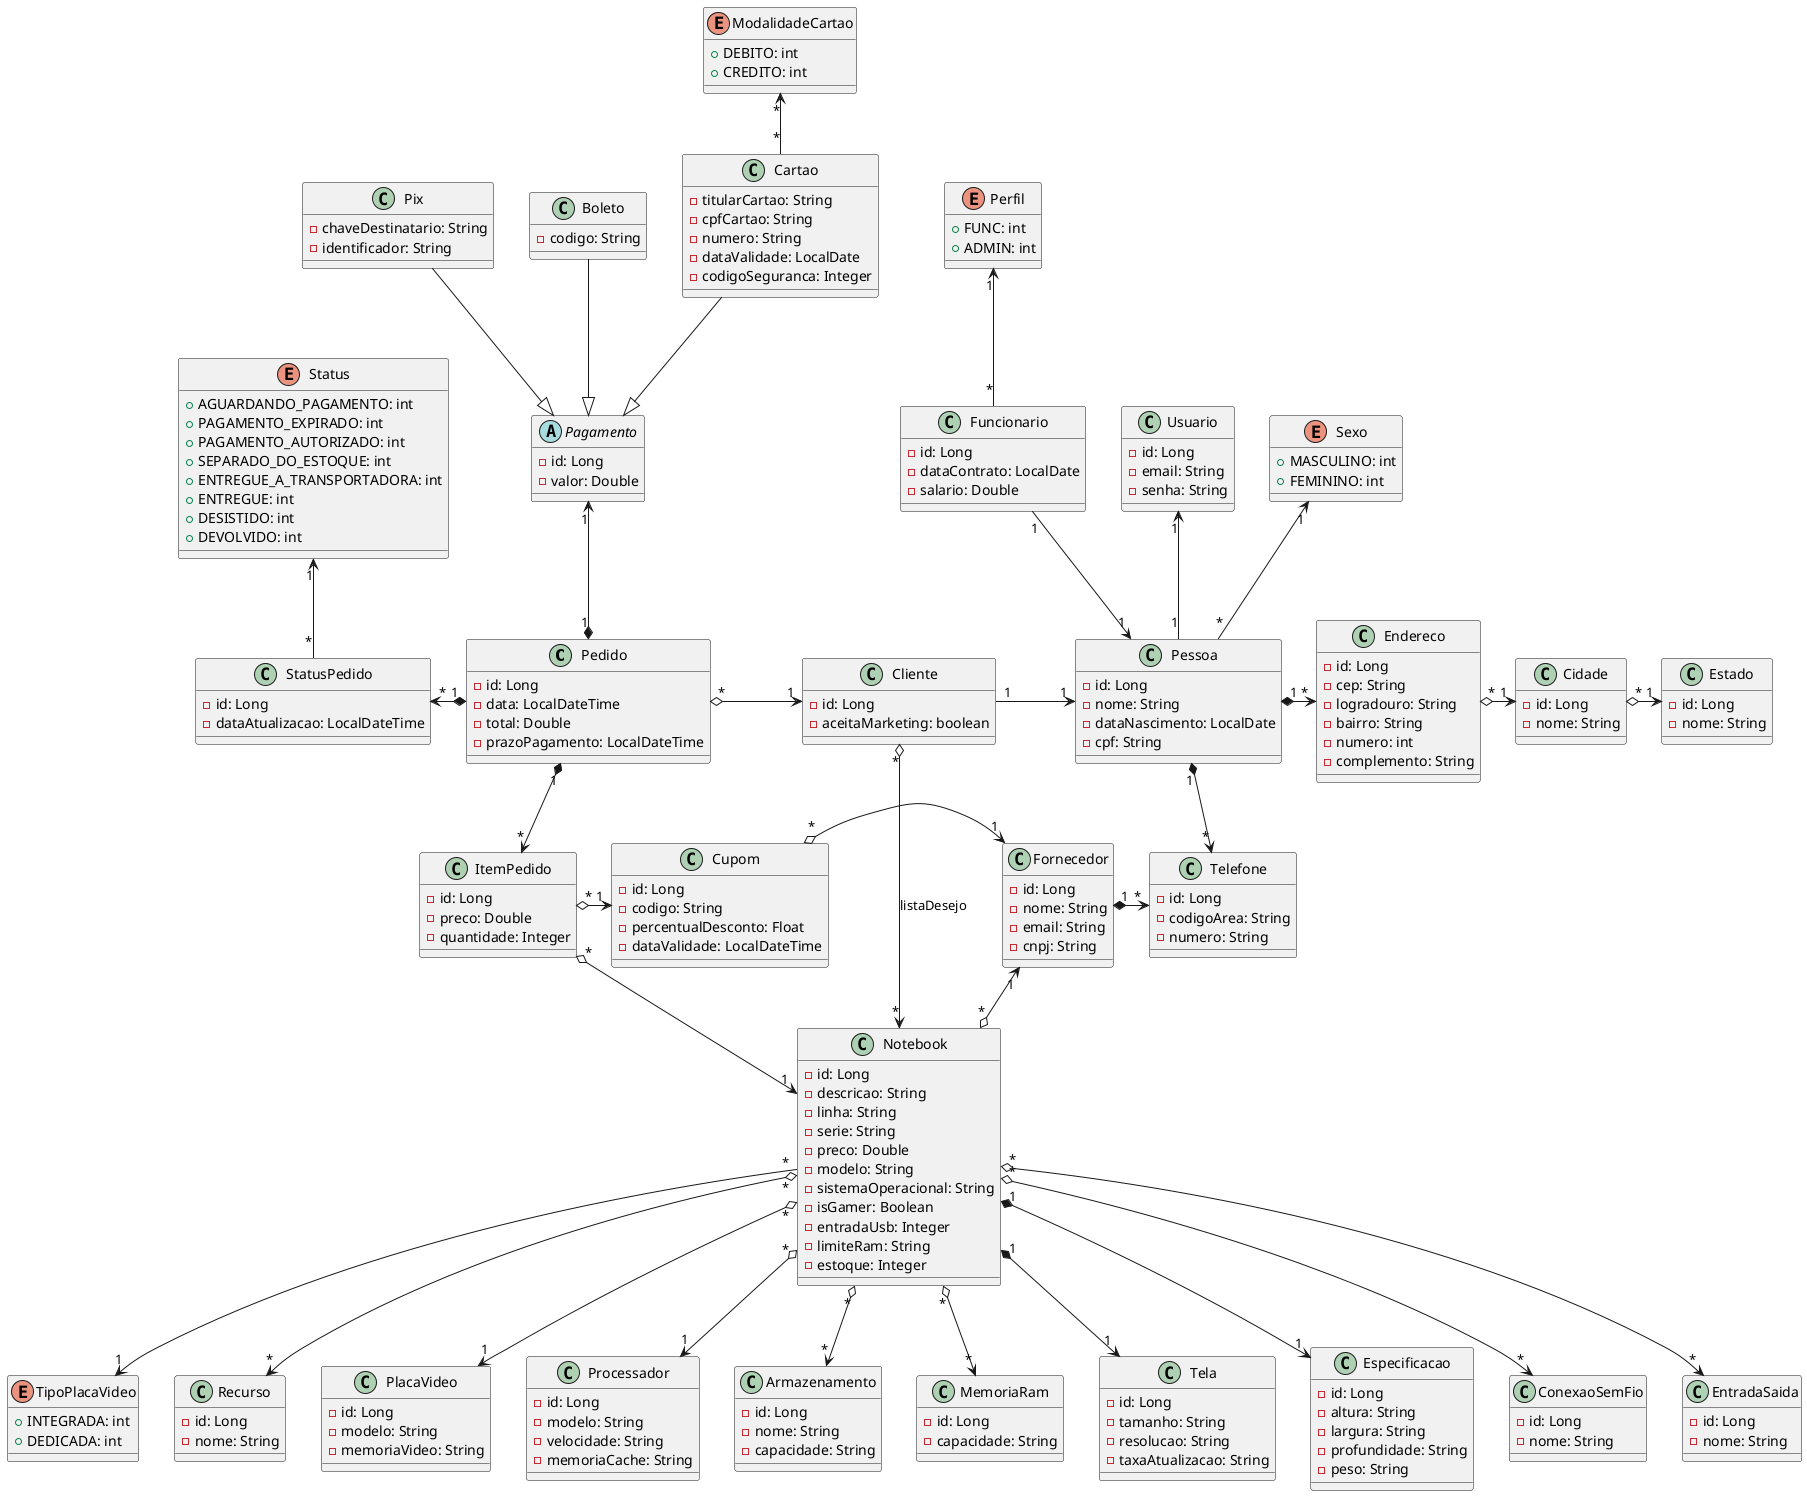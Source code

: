 @startuml uml

class Pedido {
    - id: Long
    - data: LocalDateTime
    - total: Double
    - prazoPagamento: LocalDateTime
}

class ItemPedido {
    - id: Long
    - preco: Double
    - quantidade: Integer
}

enum Status {
    + AGUARDANDO_PAGAMENTO: int
    + PAGAMENTO_EXPIRADO: int
    + PAGAMENTO_AUTORIZADO: int
    + SEPARADO_DO_ESTOQUE: int
    + ENTREGUE_A_TRANSPORTADORA: int
    + ENTREGUE: int
    + DESISTIDO: int
    + DEVOLVIDO: int
}

class StatusPedido {
    - id: Long
    - dataAtualizacao: LocalDateTime
}

class Cupom {
    - id: Long
    - codigo: String
    - percentualDesconto: Float
    - dataValidade: LocalDateTime
}

abstract Pagamento {
    - id: Long
    - valor: Double
}

class Pix {
    - chaveDestinatario: String
    - identificador: String
}

class Boleto {
    - codigo: String
}

class Cartao {
    - titularCartao: String
    - cpfCartao: String
    - numero: String
    - dataValidade: LocalDate
    - codigoSeguranca: Integer
}

enum ModalidadeCartao {
    + DEBITO: int
    + CREDITO: int
}

class Pessoa {
    - id: Long
    - nome: String
    - dataNascimento: LocalDate
    - cpf: String
}

class Cliente {
    - id: Long
    - aceitaMarketing: boolean
}

class Funcionario {
    - id: Long
    - dataContrato: LocalDate
    - salario: Double
}

enum Perfil {
    + FUNC: int
    + ADMIN: int
}

class Usuario {
    - id: Long
    - email: String
    - senha: String
}

enum Sexo {
    + MASCULINO: int
    + FEMININO: int
}

class Endereco {
    - id: Long
    - cep: String
    - logradouro: String
    - bairro: String
    - numero: int
    - complemento: String
}

class Cidade {
    - id: Long
    - nome: String
}

class Estado {
    - id: Long
    - nome: String
}

class Telefone {
    - id: Long
    - codigoArea: String
    - numero: String
}

class Notebook {
    - id: Long
    - descricao: String
    - linha: String 
    - serie: String
    - preco: Double
    - modelo: String
    - sistemaOperacional: String
    - isGamer: Boolean
    - entradaUsb: Integer
    - limiteRam: String
    - estoque: Integer
} 

' Notebook --> Fornecedor. Se colocasse ao contrário, toda vez que fosse cadastrar o fornecedor, teria que
' cadastrar os notebooks também.
class Fornecedor {
    - id: Long
    - nome: String
    - email: String
    - cnpj: String
}

enum TipoPlacaVideo {
    + INTEGRADA: int
    + DEDICADA: int
}

class Recurso {
    - id: Long
    - nome: String
}   

class PlacaVideo {
    - id: Long
    - modelo: String
    - memoriaVideo: String
}

class Processador {
    - id: Long
    - modelo: String
    - velocidade: String
    - memoriaCache: String
}

class Armazenamento {
    - id: Long
    - nome: String
    - capacidade: String
}

class MemoriaRam {
    - id: Long
    - capacidade: String
}

class Tela {
    - id: Long
    - tamanho: String
    - resolucao: String 
    - taxaAtualizacao: String
}

' Especificacao. Informação exclusiva do Notebook. Não pode ser reaproveitada. Se tiver que usar dnv, teria que cadastrar outro.
' Composição: Estou sempre cadastrando se for composição. Deve ser 1 de onde parte a composição
class Especificacao {
    - id: Long
    - altura: String
    - largura: String
    - profundidade: String
    - peso: String
}

class ConexaoSemFio {
    - id: Long
    - nome: String
}

class EntradaSaida { 
    - id: Long
    - nome: String
}

Pedido "1" *--> "*" ItemPedido
Pedido "*" o-right-> "1" Cliente
Pedido "1" *-left-> "*" StatusPedido
StatusPedido "*" -up-> "1" Status
ItemPedido "*" o--> "1" Notebook
ItemPedido "*" o-right-> "1" Cupom
Cupom "*" o-right-> "1" Fornecedor

Pedido "1" *-up-> "1" Pagamento
Pix --|> Pagamento
Cartao --|> Pagamento
Boleto --|> Pagamento
Cartao "*" -up-> "*" ModalidadeCartao

Pessoa "1" *-right-> "*" Endereco
Pessoa "*" -up-> "1" Sexo
Pessoa "1" -up-> "1" Usuario
Pessoa "1" *-down-> "*" Telefone

Cliente "1" -right-> "1" Pessoa
Funcionario "1" --> "1" Pessoa
Cliente "*" o--> "*" Notebook: listaDesejo
Funcionario "*" -up-> "1" Perfil

Endereco "*" o-right-> "1" Cidade
Cidade "*" o-right-> "1" Estado

Notebook "1" *--> "1" Tela
Notebook "*" o--> "1" Processador
Notebook "*" --> "1" TipoPlacaVideo
Notebook "*" o--> "1" PlacaVideo
Notebook "*" o--> "*" Armazenamento
Notebook "*" o--> "*" MemoriaRam
Notebook "1" *--> "1" Especificacao
Notebook "*" o--> "*" Recurso
Notebook "*" o-up-> "1" Fornecedor
Notebook "*" o--> "*" ConexaoSemFio
Notebook "*" o--> "*" EntradaSaida

Fornecedor "1" *-right-> "*" Telefone

@enduml

' Reformular processo de compra -> Colocar preço no ItemPedido                        OK
' Colocar método para adicionar produto aos desejos em clienteResource e remover      OK
' Colocar um método no Resource para ir atualizando o status do pedido                OK
' Permissão nos resources e nos testes (fazer cupom e pedido)                       
' Dar uma olhada geral, todos os models, DTOs
' Acrescentar Logs e todos os Resources                                               OK
' Cascata em Pagamento (Olhar) Testar Excluir

' Fecha Pedido (Back) -> Cartao (Pede os dados do cartão e cria uma forma de pagamento e vincula com a compra feita)
'                     -> Pix / Boleto (Gera o código de cada e mostra. Aí aparece o botão pagar)
' Vou vincular apenas quando pagar


'4) Quando passar parâmetro pelo path param? Pois posso pegar o cliente
' a partir do subject com o JsonWebToken (getSubject) e a partir daí pegar
' o cliente: Certo seria conferir se o cliente do token é o mesmo do id que foi passado

'5) Se excluir um cliente, o pedido será excluido também? Como fica a integridade
' referencial da tabela pedidos ao excluir um cliente?. O certo é ter o status ativado/desativado

'6) Pedido ter um histórico de status de andamento

'7) Funcionário poder ter mais de um perfil (Normal ou Adm)

'8) Várias formas de rodar os testes e encaixar permissão: Passando token no header, usando @TestSecurity

'9) Preciso colocar um objeto inteiro de notebook dentro de listaDesejo?

' Arrumar bean validation. Testar cupom e pedido. Organizar melhor pastas. Organizar melhor sequência de métodos
' no resource. Colocar validações de banco para pedido e cupom. Implementar lista desejo. 
' Colocar mais métodos no resource de Cupom. metodo para atualizar o status do pedido
' Tem problema receber integer no pathParam?
' E se eu quiser pesquisar pela data? Pois pathparam não aceita LocalDateTime (Apenas tipos primitivos e de referencia?)
' Colocar as validações de cupom tudo em um método só
' Arrumar FileService para ser geral
' Colocar nomeImagem direto no dto, pra na hora de cadastrar já subir imagem
' Organizar melhor ItemPedidoDTO (idNotebook primeiro - e dps organizar a classe normal)
' Em vez de devolver o objeto todo de fornecedor, não seria interessante devolver só a marca?
' No update de venda, atualizar idCliente tbm? Faz sentido?

' Parte de Pagamento: 1°) Posso criar diversos endpoints para fechar o pedido, 1 para cada opção de pagamento
' 2°) Posso criar um resource para pagamento (com vários endpoints de pagamento) e colocar o id do pedido que quero. Então concluo o pedido e o pagamento fica pendente ate eu o finalizar
' 3°) Posso criar um resource para pagamento com várias opções para adicionar saldo ao site e assim ter dinheiro no site para pagar a compra

' Opção: Fazer tudo em pedido em um unico endpoint (colocar a opção (cartao, pix, boleto) e colocar os dados de cartao) -> Se não for cartão, ignora os dados. Se for, aplica ele na compra.

' Ou fazer 2 endpoints, um pra compra com cartão (dto de pedido com dados de cartao), e outro pra compra com pix / boleto, etc (dto com opção de geracao)